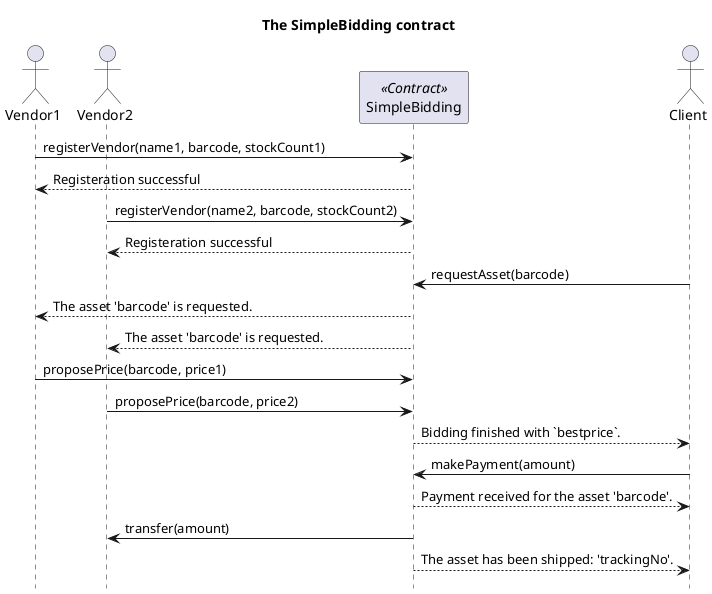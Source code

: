 @startuml
hide footbox
title The SimpleBidding contract

actor Vendor1
actor Vendor2
participant SimpleBidding <<Contract>>
actor Client

Vendor1->SimpleBidding : registerVendor(name1, barcode, stockCount1)
SimpleBidding-->Vendor1 : Registeration successful
Vendor2->SimpleBidding : registerVendor(name2, barcode, stockCount2)
SimpleBidding-->Vendor2 : Registeration successful
Client->SimpleBidding : requestAsset(barcode)
SimpleBidding-->Vendor1 : The asset 'barcode' is requested.
SimpleBidding-->Vendor2 : The asset 'barcode' is requested.
Vendor1->SimpleBidding : proposePrice(barcode, price1)
Vendor2->SimpleBidding : proposePrice(barcode, price2)
SimpleBidding-->Client : Bidding finished with `bestprice`.
Client->SimpleBidding : makePayment(amount)
SimpleBidding-->Client : Payment received for the asset 'barcode'.
SimpleBidding-> Vendor2: transfer(amount)
SimpleBidding-->Client : The asset has been shipped: 'trackingNo'.
@enduml

